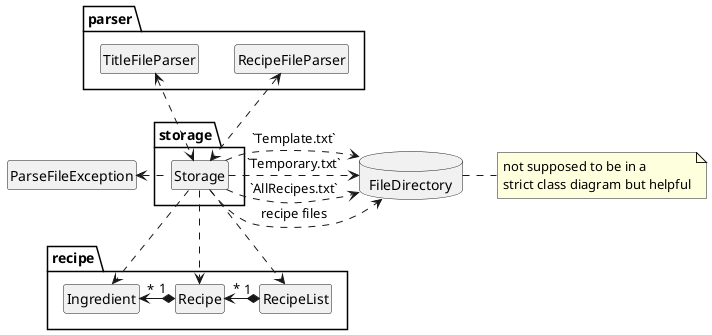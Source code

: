 @startuml
skinparam Style strictuml
allowmixing



package "storage" as st{
class Storage
}
hide class fields
hide class methods

package recipe {
class RecipeList
class Recipe
class Ingredient
}



package parser {
class RecipeFileParser
class TitleFileParser
}

database FileDirectory

class ParseFileException

Storage .down-> Recipe
Storage .down-> Ingredient
Storage .down-> RecipeList
Storage <.up.> RecipeFileParser
Storage <.up.> TitleFileParser
Storage .left-> ParseFileException

Recipe "1" *-l-> "*" Ingredient
RecipeList "1" *-l-> "*"  Recipe


Storage .right..> FileDirectory: recipe files
Storage .> FileDirectory: `AllRecipes.txt`
Storage .> FileDirectory: `Template.txt`
Storage .> FileDirectory: `Temporary.txt`

note "not supposed to be in a \nstrict class diagram but helpful" as N1
FileDirectory .r- N1
@enduml